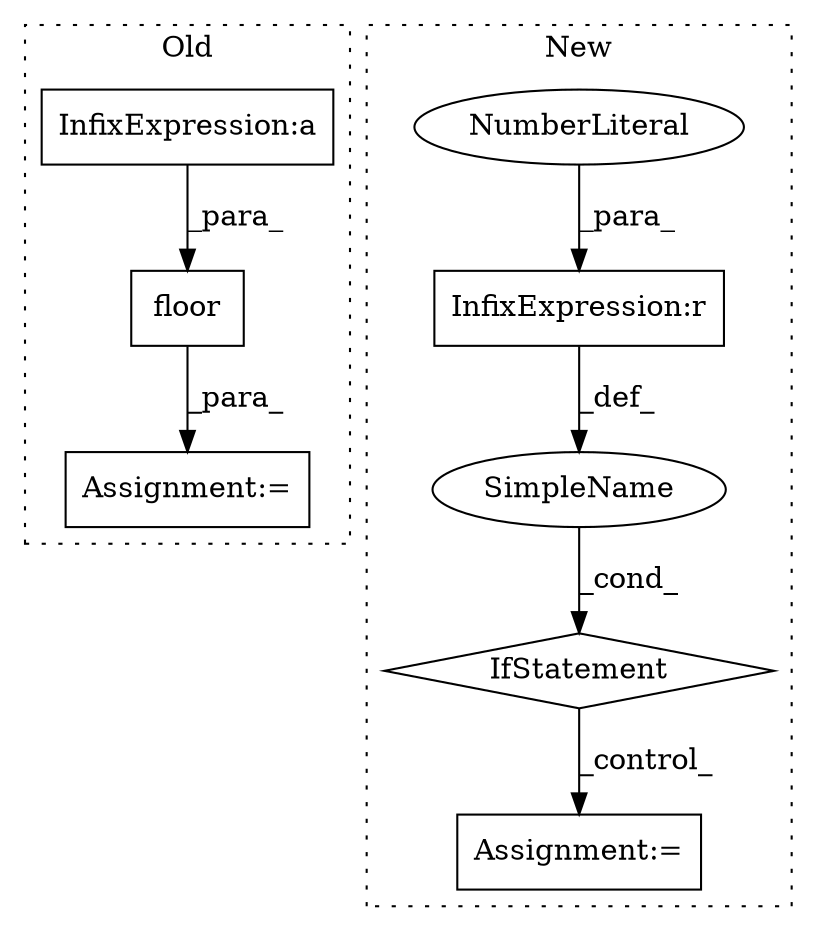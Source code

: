 digraph G {
subgraph cluster0 {
1 [label="floor" a="32" s="1075,1103" l="6,1" shape="box"];
3 [label="InfixExpression:a" a="27" s="1088" l="3" shape="box"];
8 [label="Assignment:=" a="7" s="1031" l="1" shape="box"];
label = "Old";
style="dotted";
}
subgraph cluster1 {
2 [label="IfStatement" a="25" s="1331,1360" l="4,2" shape="diamond"];
4 [label="InfixExpression:r" a="27" s="1355" l="3" shape="box"];
5 [label="NumberLiteral" a="34" s="1358" l="1" shape="ellipse"];
6 [label="Assignment:=" a="7" s="1376" l="1" shape="box"];
7 [label="SimpleName" a="42" s="" l="" shape="ellipse"];
label = "New";
style="dotted";
}
1 -> 8 [label="_para_"];
2 -> 6 [label="_control_"];
3 -> 1 [label="_para_"];
4 -> 7 [label="_def_"];
5 -> 4 [label="_para_"];
7 -> 2 [label="_cond_"];
}